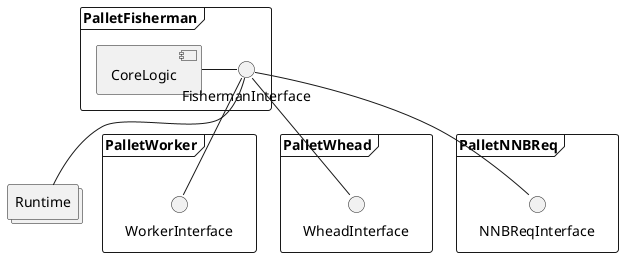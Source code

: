 @startuml pallet-fisherman

collections Runtime

frame PalletWorker {
  interface WorkerInterface
}

frame PalletWhead {
  interface WheadInterface
}

frame PalletNNBReq {
  interface NNBReqInterface
}


frame PalletFisherman {

  component CoreLogic

  interface FishermanInterface
}

FishermanInterface -left- CoreLogic

Runtime -up- FishermanInterface

FishermanInterface -- WheadInterface

FishermanInterface -- NNBReqInterface

FishermanInterface -- WorkerInterface

@enduml
